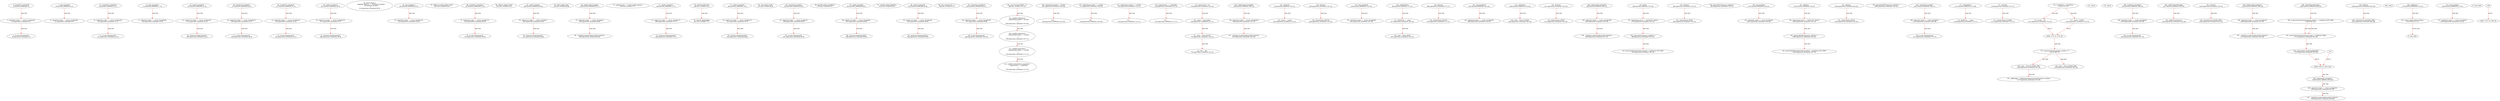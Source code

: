 digraph  {
13 [label="2_ transferTo_txorigin39\n13-function_definition-3-6", type_label=function_definition];
29 [label="3_ require(tx.origin == owner_txorigin39);\n29-expression_statement-4-4", type_label=expression_statement];
38 [label="4_ to.call.value(amount);\n38-expression_statement-5-5", type_label=expression_statement];
53 [label="7_ bug_txorigin36\n53-function_definition-8-10", type_label=function_definition];
61 [label="8_ require(tx.origin == owner_txorigin36);\n61-expression_statement-9-9", type_label=expression_statement];
76 [label="11_ transferTo_txorigin35\n76-function_definition-12-15", type_label=function_definition];
92 [label="12_ require(tx.origin == owner_txorigin35);\n92-expression_statement-13-13", type_label=expression_statement];
101 [label="13_ to.call.value(amount);\n101-expression_statement-14-14", type_label=expression_statement];
112 [label="16_ bug_txorigin40\n112-function_definition-17-19", type_label=function_definition];
120 [label="17_ require(tx.origin == owner_txorigin40);\n120-expression_statement-18-18", type_label=expression_statement];
135 [label="20_ sendto_txorigin33\n135-function_definition-21-24", type_label=function_definition];
151 [label="21_ require (tx.origin == owner_txorigin33);\n151-expression_statement-22-22", type_label=expression_statement];
160 [label="22_ receiver.transfer(amount);\n160-expression_statement-23-23", type_label=expression_statement];
173 [label="25_ transferTo_txorigin27\n173-function_definition-26-29", type_label=function_definition];
189 [label="26_ require(tx.origin == owner_txorigin27);\n189-expression_statement-27-27", type_label=expression_statement];
198 [label="27_ to.call.value(amount);\n198-expression_statement-28-28", type_label=expression_statement];
217 [label="30_ transferTo_txorigin31\n217-function_definition-31-34", type_label=function_definition];
233 [label="31_ require(tx.origin == owner_txorigin31);\n233-expression_statement-32-32", type_label=expression_statement];
242 [label="32_ to.call.value(amount);\n242-expression_statement-33-33", type_label=expression_statement];
261 [label="35_ sendto_txorigin13\n261-function_definition-36-39", type_label=function_definition];
277 [label="36_ require (tx.origin == owner_txorigin13);\n277-expression_statement-37-37", type_label=expression_statement];
286 [label="37_ receiver.transfer(amount);\n286-expression_statement-38-38", type_label=expression_statement];
312 [label="48_ struct Guess {\n        mapping (address => PaidStatus) players;\n        uint guesses_number;\n    }\n312-expression_statement-49-52", type_label=expression_statement];
325 [label="52_ bug_txorigin12\n325-function_definition-53-55", type_label=function_definition];
333 [label="53_ require(tx.origin == owner_txorigin12);\n333-expression_statement-54-54", type_label=expression_statement];
342 [label="55_ address payable public owner;\n342-new_variable-56-56", type_label=new_variable];
347 [label="56_ transferTo_txorigin11\n347-function_definition-57-60", type_label=function_definition];
363 [label="57_ require(tx.origin == owner_txorigin11);\n363-expression_statement-58-58", type_label=expression_statement];
372 [label="58_ to.call.value(amount);\n372-expression_statement-59-59", type_label=expression_statement];
381 [label="60_ address public oracle;\n381-new_variable-61-61", type_label=new_variable];
386 [label="61_ sendto_txorigin1\n386-function_definition-62-65", type_label=function_definition];
402 [label="62_ require (tx.origin == owner_txorigin1);\n402-expression_statement-63-63", type_label=expression_statement];
411 [label="63_ receiver.transfer(amount);\n411-expression_statement-64-64", type_label=expression_statement];
418 [label="65_ State public state;\n418-new_variable-66-66", type_label=new_variable];
424 [label="66_ withdrawAll_txorigin2\n424-function_definition-67-70", type_label=function_definition];
436 [label="67_ require(tx.origin == owner_txorigin2);\n436-expression_statement-68-68", type_label=expression_statement];
445 [label="68_ _recipient.transfer(address(this).balance);\n445-expression_statement-69-69", type_label=expression_statement];
456 [label="70_ mapping (uint => Guess) public guesses;\n456-new_variable-71-71", type_label=new_variable];
464 [label="71_ sendto_txorigin17\n464-function_definition-72-75", type_label=function_definition];
480 [label="72_ require (tx.origin == owner_txorigin17);\n480-expression_statement-73-73", type_label=expression_statement];
489 [label="73_ receiver.transfer(amount);\n489-expression_statement-74-74", type_label=expression_statement];
496 [label="75_ uint256 public bet;\n496-new_variable-76-76", type_label=new_variable];
501 [label="76_ uint256 splitJackpot;\n501-new_variable-77-77", type_label=new_variable];
505 [label="77_ sendto_txorigin37\n505-function_definition-78-81", type_label=function_definition];
521 [label="78_ require (tx.origin == owner_txorigin37);\n521-expression_statement-79-79", type_label=expression_statement];
530 [label="79_ receiver.transfer(amount);\n530-expression_statement-80-80", type_label=expression_statement];
537 [label="81_ uint public result;\n537-new_variable-82-82", type_label=new_variable];
542 [label="82_ transferTo_txorigin3\n542-function_definition-83-86", type_label=function_definition];
558 [label="83_ require(tx.origin == owner_txorigin3);\n558-expression_statement-84-84", type_label=expression_statement];
567 [label="84_ to.call.value(amount);\n567-expression_statement-85-85", type_label=expression_statement];
576 [label="86_ uint256 public initialPrice;\n576-new_variable-87-87", type_label=new_variable];
581 [label="87_ sendto_txorigin9\n581-function_definition-88-91", type_label=function_definition];
597 [label="88_ require (tx.origin == owner_txorigin9);\n597-expression_statement-89-89", type_label=expression_statement];
606 [label="89_ receiver.transfer(amount);\n606-expression_statement-90-90", type_label=expression_statement];
613 [label="91_ uint256 public finalPrice;\n613-new_variable-92-92", type_label=new_variable];
618 [label="92_ sendto_txorigin25\n618-function_definition-93-96", type_label=function_definition];
634 [label="93_ require (tx.origin == owner_txorigin25);\n634-expression_statement-94-94", type_label=expression_statement];
643 [label="94_ receiver.transfer(amount);\n643-expression_statement-95-95", type_label=expression_statement];
650 [label="96_ uint constant UP = 1;\n650-new_variable-97-97", type_label=new_variable];
655 [label="97_ transferTo_txorigin19\n655-function_definition-98-101", type_label=function_definition];
671 [label="98_ require(tx.origin == owner_txorigin19);\n671-expression_statement-99-99", type_label=expression_statement];
680 [label="99_ to.call.value(amount);\n680-expression_statement-100-100", type_label=expression_statement];
689 [label="101_ uint constant DOWN = 0;\n689-new_variable-102-102", type_label=new_variable];
694 [label="102_ modifier byPlayer(){\n        require(msg.sender != oracle);\n        _;\n    }\n694-expression_statement-103-106", type_label=expression_statement];
697 [label="103_ require(msg.sender != oracle);\n697-expression_statement-104-104", type_label=expression_statement];
706 [label="104_ _;\n706-expression_statement-105-105", type_label=expression_statement];
708 [label="106_ modifier byOwner(){\n        require(msg.sender == owner);\n        _;\n    }\n708-expression_statement-107-110", type_label=expression_statement];
711 [label="107_ require(msg.sender == owner);\n711-expression_statement-108-108", type_label=expression_statement];
720 [label="108_ _;\n720-expression_statement-109-109", type_label=expression_statement];
722 [label="110_ modifier byOracle(){\n        require(msg.sender == oracle);\n        _;\n    }\n722-expression_statement-111-114", type_label=expression_statement];
725 [label="111_ require(msg.sender == oracle);\n725-expression_statement-112-112", type_label=expression_statement];
734 [label="112_ _;\n734-expression_statement-113-113", type_label=expression_statement];
736 [label="114_ modifier inState(State expected) {\n        require(state == expected);\n        _;\n    }\n736-expression_statement-115-118", type_label=expression_statement];
744 [label="115_ require(state == expected);\n744-expression_statement-116-116", type_label=expression_statement];
751 [label="116_ _;\n751-expression_statement-117-117", type_label=expression_statement];
759 [label="119_ require(_bet > 0);\n759-expression_statement-120-120", type_label=expression_statement];
766 [label="120_ owner = msg.sender;\n766-expression_statement-121-121", type_label=expression_statement];
772 [label="121_ state = State.SETUP;\n772-expression_statement-122-122", type_label=expression_statement];
778 [label="122_ bet = _bet;\n778-expression_statement-123-123", type_label=expression_statement];
786 [label="125_ withdrawAll_txorigin26\n786-function_definition-126-129", type_label=function_definition];
798 [label="126_ require(tx.origin == owner_txorigin26);\n798-expression_statement-127-127", type_label=expression_statement];
807 [label="127_ _recipient.transfer(address(this).balance);\n807-expression_statement-128-128", type_label=expression_statement];
818 [label="129_ setOracle\n818-function_definition-130-133", type_label=function_definition];
826 [label="129_ byOwner\n826-expression_statement-130-130", type_label=expression_statement];
828 [label="129_ inState(State.SETUP)\n828-expression_statement-130-130", type_label=expression_statement];
835 [label="130_ oracle = _oracle;\n835-expression_statement-131-131", type_label=expression_statement];
843 [label="133_ bug_txorigin20\n843-function_definition-134-136", type_label=function_definition];
851 [label="134_ require(tx.origin == owner_txorigin20);\n851-expression_statement-135-135", type_label=expression_statement];
860 [label="136_ setInitialPrice\n860-function_definition-137-141", type_label=function_definition];
868 [label="136_ byOracle\n868-expression_statement-137-137", type_label=expression_statement];
870 [label="136_ inState(State.SETUP)\n870-expression_statement-137-137", type_label=expression_statement];
877 [label="137_ initialPrice = _value;\n877-expression_statement-138-138", type_label=expression_statement];
881 [label="138_ state = State.OPEN;\n881-expression_statement-139-139", type_label=expression_statement];
891 [label="141_ bug_txorigin32\n891-function_definition-142-144", type_label=function_definition];
899 [label="142_ require(tx.origin == owner_txorigin32);\n899-expression_statement-143-143", type_label=expression_statement];
908 [label="144_ closeGame\n908-function_definition-145-148", type_label=function_definition];
911 [label="144_ byOwner\n911-expression_statement-145-145", type_label=expression_statement];
913 [label="144_ inState(State.OPEN)\n913-expression_statement-145-145", type_label=expression_statement];
920 [label="145_ state = State.CLOSED;\n920-expression_statement-146-146", type_label=expression_statement];
928 [label="148_ withdrawAll_txorigin38\n928-function_definition-149-152", type_label=function_definition];
940 [label="149_ require(tx.origin == owner_txorigin38);\n940-expression_statement-150-150", type_label=expression_statement];
949 [label="150_ _recipient.transfer(address(this).balance);\n949-expression_statement-151-151", type_label=expression_statement];
960 [label="152_ betUp\n960-function_definition-153-158", type_label=function_definition];
964 [label="152_ byPlayer\n964-expression_statement-153-153", type_label=expression_statement];
966 [label="152_ inState(State.OPEN)\n966-expression_statement-153-153", type_label=expression_statement];
973 [label="153_ require(msg.value == (bet*0.001 ether));\n973-expression_statement-154-154", type_label=expression_statement];
986 [label="154_ guesses[UP].guesses_number++;\n986-expression_statement-155-155", type_label=expression_statement];
987 [label="154_ guesses[UP].guesses_number++\n987-expression_statement-155-155", type_label=expression_statement];
993 [label="155_ guesses[UP].players[msg.sender] = PaidStatus.NOT_PAID;\n993-expression_statement-156-156", type_label=expression_statement];
1015 [label="158_ bug_txorigin4\n1015-function_definition-159-161", type_label=function_definition];
1023 [label="159_ require(tx.origin == owner_txorigin4);\n1023-expression_statement-160-160", type_label=expression_statement];
1032 [label="161_ betDown\n1032-function_definition-162-167", type_label=function_definition];
1036 [label="161_ byPlayer\n1036-expression_statement-162-162", type_label=expression_statement];
1038 [label="161_ inState(State.OPEN)\n1038-expression_statement-162-162", type_label=expression_statement];
1045 [label="162_ require(msg.value == (bet*0.001 ether));\n1045-expression_statement-163-163", type_label=expression_statement];
1058 [label="163_ guesses[DOWN].guesses_number++;\n1058-expression_statement-164-164", type_label=expression_statement];
1059 [label="163_ guesses[DOWN].guesses_number++\n1059-expression_statement-164-164", type_label=expression_statement];
1065 [label="164_ guesses[DOWN].players[msg.sender] = PaidStatus.NOT_PAID;\n1065-expression_statement-165-165", type_label=expression_statement];
1087 [label="167_ transferTo_txorigin7\n1087-function_definition-168-171", type_label=function_definition];
1103 [label="168_ require(tx.origin == owner_txorigin7);\n1103-expression_statement-169-169", type_label=expression_statement];
1112 [label="169_ to.call.value(amount);\n1112-expression_statement-170-170", type_label=expression_statement];
1121 [label="171_ setFinalPrice\n1121-function_definition-172-188", type_label=function_definition];
1129 [label="171_ byOracle\n1129-expression_statement-172-172", type_label=expression_statement];
1131 [label="171_ inState(State.CLOSED)\n1131-expression_statement-172-172", type_label=expression_statement];
1138 [label="172_ finalPrice = _value;\n1138-expression_statement-173-173", type_label=expression_statement];
1146 [label="174_ if_finalPrice > initialPrice\n1146-if-175-179", type_label=if];
2543 [label="174_ end_if", type_label=end_if];
1151 [label="175_ result = UP;\n1151-expression_statement-176-176", type_label=expression_statement];
1156 [label="177_ result = DOWN;\n1156-expression_statement-178-178", type_label=expression_statement];
1160 [label="179_ if_guesses[result].guesses_number > 0\n1160-if-180-187", type_label=if];
2557 [label="179_ end_if", type_label=end_if];
1169 [label="180_ state = State.PLAYERS_WIN;\n1169-expression_statement-181-181", type_label=expression_statement];
1175 [label="181_ splitJackpot = getBalance()/guesses[result].guesses_number;\n1175-expression_statement-182-182", type_label=expression_statement];
1193 [label="184_ state = State.OWNER_WIN;\n1193-expression_statement-185-185", type_label=expression_statement];
1203 [label="188_ transferTo_txorigin23\n1203-function_definition-189-192", type_label=function_definition];
1219 [label="189_ require(tx.origin == owner_txorigin23);\n1219-expression_statement-190-190", type_label=expression_statement];
1228 [label="190_ to.call.value(amount);\n1228-expression_statement-191-191", type_label=expression_statement];
1237 [label="192_ collectOwnerWinnings\n1237-function_definition-193-195", type_label=function_definition];
1240 [label="192_ byOwner\n1240-expression_statement-193-193", type_label=expression_statement];
1242 [label="192_ inState(State.OWNER_WIN)\n1242-expression_statement-193-193", type_label=expression_statement];
1249 [label="193_ selfdestruct(owner);\n1249-expression_statement-194-194", type_label=expression_statement];
1254 [label="195_ withdrawAll_txorigin14\n1254-function_definition-196-199", type_label=function_definition];
1266 [label="196_ require(tx.origin == owner_txorigin14);\n1266-expression_statement-197-197", type_label=expression_statement];
1275 [label="197_ _recipient.transfer(address(this).balance);\n1275-expression_statement-198-198", type_label=expression_statement];
1286 [label="199_ collectPlayerWinnings\n1286-function_definition-200-205", type_label=function_definition];
1289 [label="199_ byPlayer\n1289-expression_statement-200-200", type_label=expression_statement];
1291 [label="199_ inState(State.PLAYERS_WIN)\n1291-expression_statement-200-200", type_label=expression_statement];
1298 [label="200_ if_guesses[result].players[msg.sender] == PaidStatus.NOT_PAID\n1298-if-201-204", type_label=if];
2695 [label="200_ end_if", type_label=end_if];
1313 [label="201_ guesses[result].players[msg.sender] = PaidStatus.PAID;\n1313-expression_statement-202-202", type_label=expression_statement];
1327 [label="202_ msg.sender.transfer(splitJackpot);\n1327-expression_statement-203-203", type_label=expression_statement];
1338 [label="205_ withdrawAll_txorigin30\n1338-function_definition-206-209", type_label=function_definition];
1350 [label="206_ require(tx.origin == owner_txorigin30);\n1350-expression_statement-207-207", type_label=expression_statement];
1359 [label="207_ _recipient.transfer(address(this).balance);\n1359-expression_statement-208-208", type_label=expression_statement];
1370 [label="209_ getBalance\n1370-function_definition-210-212", type_label=function_definition];
1379 [label="210_ return address(this).balance;\n1379-return-211-211", type_label=return];
1385 [label="212_ bug_txorigin8\n1385-function_definition-213-215", type_label=function_definition];
1393 [label="213_ require(tx.origin == owner_txorigin8);\n1393-expression_statement-214-214", type_label=expression_statement];
1 [label="0_ start_node", type_label=start];
2 [label="0_ exit_node", type_label=exit];
"(2543, (174, 8), (178, 9))";
1199;
"(2557, (179, 8), (186, 9))";
"(2695, (200, 8), (203, 24))";
1337;
13 -> 29  [color=red, controlflow_type=next_line, edge_type=CFG_edge, key=0, label=next_line];
29 -> 38  [color=red, controlflow_type=next_line, edge_type=CFG_edge, key=0, label=next_line];
53 -> 61  [color=red, controlflow_type=next_line, edge_type=CFG_edge, key=0, label=next_line];
76 -> 92  [color=red, controlflow_type=next_line, edge_type=CFG_edge, key=0, label=next_line];
92 -> 101  [color=red, controlflow_type=next_line, edge_type=CFG_edge, key=0, label=next_line];
112 -> 120  [color=red, controlflow_type=next_line, edge_type=CFG_edge, key=0, label=next_line];
135 -> 151  [color=red, controlflow_type=next_line, edge_type=CFG_edge, key=0, label=next_line];
151 -> 160  [color=red, controlflow_type=next_line, edge_type=CFG_edge, key=0, label=next_line];
173 -> 189  [color=red, controlflow_type=next_line, edge_type=CFG_edge, key=0, label=next_line];
189 -> 198  [color=red, controlflow_type=next_line, edge_type=CFG_edge, key=0, label=next_line];
217 -> 233  [color=red, controlflow_type=next_line, edge_type=CFG_edge, key=0, label=next_line];
233 -> 242  [color=red, controlflow_type=next_line, edge_type=CFG_edge, key=0, label=next_line];
261 -> 277  [color=red, controlflow_type=next_line, edge_type=CFG_edge, key=0, label=next_line];
277 -> 286  [color=red, controlflow_type=next_line, edge_type=CFG_edge, key=0, label=next_line];
325 -> 333  [color=red, controlflow_type=next_line, edge_type=CFG_edge, key=0, label=next_line];
347 -> 363  [color=red, controlflow_type=next_line, edge_type=CFG_edge, key=0, label=next_line];
363 -> 372  [color=red, controlflow_type=next_line, edge_type=CFG_edge, key=0, label=next_line];
386 -> 402  [color=red, controlflow_type=next_line, edge_type=CFG_edge, key=0, label=next_line];
402 -> 411  [color=red, controlflow_type=next_line, edge_type=CFG_edge, key=0, label=next_line];
424 -> 436  [color=red, controlflow_type=next_line, edge_type=CFG_edge, key=0, label=next_line];
436 -> 445  [color=red, controlflow_type=next_line, edge_type=CFG_edge, key=0, label=next_line];
464 -> 480  [color=red, controlflow_type=next_line, edge_type=CFG_edge, key=0, label=next_line];
480 -> 489  [color=red, controlflow_type=next_line, edge_type=CFG_edge, key=0, label=next_line];
496 -> 501  [color=red, controlflow_type=next_line, edge_type=CFG_edge, key=0, label=next_line];
505 -> 521  [color=red, controlflow_type=next_line, edge_type=CFG_edge, key=0, label=next_line];
521 -> 530  [color=red, controlflow_type=next_line, edge_type=CFG_edge, key=0, label=next_line];
542 -> 558  [color=red, controlflow_type=next_line, edge_type=CFG_edge, key=0, label=next_line];
558 -> 567  [color=red, controlflow_type=next_line, edge_type=CFG_edge, key=0, label=next_line];
581 -> 597  [color=red, controlflow_type=next_line, edge_type=CFG_edge, key=0, label=next_line];
597 -> 606  [color=red, controlflow_type=next_line, edge_type=CFG_edge, key=0, label=next_line];
618 -> 634  [color=red, controlflow_type=next_line, edge_type=CFG_edge, key=0, label=next_line];
634 -> 643  [color=red, controlflow_type=next_line, edge_type=CFG_edge, key=0, label=next_line];
655 -> 671  [color=red, controlflow_type=next_line, edge_type=CFG_edge, key=0, label=next_line];
671 -> 680  [color=red, controlflow_type=next_line, edge_type=CFG_edge, key=0, label=next_line];
689 -> 694  [color=red, controlflow_type=next_line, edge_type=CFG_edge, key=0, label=next_line];
694 -> 708  [color=red, controlflow_type=next_line, edge_type=CFG_edge, key=0, label=next_line];
697 -> 706  [color=red, controlflow_type=next_line, edge_type=CFG_edge, key=0, label=next_line];
708 -> 722  [color=red, controlflow_type=next_line, edge_type=CFG_edge, key=0, label=next_line];
711 -> 720  [color=red, controlflow_type=next_line, edge_type=CFG_edge, key=0, label=next_line];
722 -> 736  [color=red, controlflow_type=next_line, edge_type=CFG_edge, key=0, label=next_line];
725 -> 734  [color=red, controlflow_type=next_line, edge_type=CFG_edge, key=0, label=next_line];
744 -> 751  [color=red, controlflow_type=next_line, edge_type=CFG_edge, key=0, label=next_line];
759 -> 766  [color=red, controlflow_type=next_line, edge_type=CFG_edge, key=0, label=next_line];
766 -> 772  [color=red, controlflow_type=next_line, edge_type=CFG_edge, key=0, label=next_line];
772 -> 778  [color=red, controlflow_type=next_line, edge_type=CFG_edge, key=0, label=next_line];
786 -> 798  [color=red, controlflow_type=next_line, edge_type=CFG_edge, key=0, label=next_line];
798 -> 807  [color=red, controlflow_type=next_line, edge_type=CFG_edge, key=0, label=next_line];
818 -> 835  [color=red, controlflow_type=next_line, edge_type=CFG_edge, key=0, label=next_line];
826 -> 828  [color=red, controlflow_type=next_line, edge_type=CFG_edge, key=0, label=next_line];
843 -> 851  [color=red, controlflow_type=next_line, edge_type=CFG_edge, key=0, label=next_line];
860 -> 877  [color=red, controlflow_type=next_line, edge_type=CFG_edge, key=0, label=next_line];
868 -> 870  [color=red, controlflow_type=next_line, edge_type=CFG_edge, key=0, label=next_line];
877 -> 881  [color=red, controlflow_type=next_line, edge_type=CFG_edge, key=0, label=next_line];
891 -> 899  [color=red, controlflow_type=next_line, edge_type=CFG_edge, key=0, label=next_line];
908 -> 920  [color=red, controlflow_type=next_line, edge_type=CFG_edge, key=0, label=next_line];
911 -> 913  [color=red, controlflow_type=next_line, edge_type=CFG_edge, key=0, label=next_line];
928 -> 940  [color=red, controlflow_type=next_line, edge_type=CFG_edge, key=0, label=next_line];
940 -> 949  [color=red, controlflow_type=next_line, edge_type=CFG_edge, key=0, label=next_line];
960 -> 973  [color=red, controlflow_type=next_line, edge_type=CFG_edge, key=0, label=next_line];
964 -> 966  [color=red, controlflow_type=next_line, edge_type=CFG_edge, key=0, label=next_line];
973 -> 986  [color=red, controlflow_type=next_line, edge_type=CFG_edge, key=0, label=next_line];
986 -> 993  [color=red, controlflow_type=next_line, edge_type=CFG_edge, key=0, label=next_line];
1015 -> 1023  [color=red, controlflow_type=next_line, edge_type=CFG_edge, key=0, label=next_line];
1032 -> 1045  [color=red, controlflow_type=next_line, edge_type=CFG_edge, key=0, label=next_line];
1036 -> 1038  [color=red, controlflow_type=next_line, edge_type=CFG_edge, key=0, label=next_line];
1045 -> 1058  [color=red, controlflow_type=next_line, edge_type=CFG_edge, key=0, label=next_line];
1058 -> 1065  [color=red, controlflow_type=next_line, edge_type=CFG_edge, key=0, label=next_line];
1087 -> 1103  [color=red, controlflow_type=next_line, edge_type=CFG_edge, key=0, label=next_line];
1103 -> 1112  [color=red, controlflow_type=next_line, edge_type=CFG_edge, key=0, label=next_line];
1121 -> 1138  [color=red, controlflow_type=next_line, edge_type=CFG_edge, key=0, label=next_line];
1129 -> 1131  [color=red, controlflow_type=next_line, edge_type=CFG_edge, key=0, label=next_line];
1146 -> 1151  [color=red, controlflow_type=pos_next, edge_type=CFG_edge, key=0, label=pos_next];
1146 -> 1156  [color=red, controlflow_type=neg_next, edge_type=CFG_edge, key=0, label=neg_next];
1151 -> "(2543, (174, 8), (178, 9))"  [color=red, controlflow_type=end_if, edge_type=CFG_edge, key=0, label=end_if];
1156 -> "(2543, (174, 8), (178, 9))"  [color=red, controlflow_type=end_if, edge_type=CFG_edge, key=0, label=end_if];
1160 -> 1169  [color=red, controlflow_type=pos_next, edge_type=CFG_edge, key=0, label=pos_next];
1160 -> 1193  [color=red, controlflow_type=neg_next, edge_type=CFG_edge, key=0, label=neg_next];
1169 -> 1175  [color=red, controlflow_type=next_line, edge_type=CFG_edge, key=0, label=next_line];
1203 -> 1219  [color=red, controlflow_type=next_line, edge_type=CFG_edge, key=0, label=next_line];
1219 -> 1228  [color=red, controlflow_type=next_line, edge_type=CFG_edge, key=0, label=next_line];
1237 -> 1249  [color=red, controlflow_type=next_line, edge_type=CFG_edge, key=0, label=next_line];
1240 -> 1242  [color=red, controlflow_type=next_line, edge_type=CFG_edge, key=0, label=next_line];
1254 -> 1266  [color=red, controlflow_type=next_line, edge_type=CFG_edge, key=0, label=next_line];
1266 -> 1275  [color=red, controlflow_type=next_line, edge_type=CFG_edge, key=0, label=next_line];
1286 -> 1298  [color=red, controlflow_type=next_line, edge_type=CFG_edge, key=0, label=next_line];
1289 -> 1291  [color=red, controlflow_type=next_line, edge_type=CFG_edge, key=0, label=next_line];
1298 -> 1313  [color=red, controlflow_type=pos_next, edge_type=CFG_edge, key=0, label=pos_next];
1298 -> 1313  [color=red, controlflow_type=neg_next, edge_type=CFG_edge, key=1, label=neg_next];
1313 -> 1327  [color=red, controlflow_type=next_line, edge_type=CFG_edge, key=0, label=next_line];
1327 -> "(2695, (200, 8), (203, 24))"  [color=red, controlflow_type=end_if, edge_type=CFG_edge, key=0, label=end_if];
1338 -> 1350  [color=red, controlflow_type=next_line, edge_type=CFG_edge, key=0, label=next_line];
1350 -> 1359  [color=red, controlflow_type=next_line, edge_type=CFG_edge, key=0, label=next_line];
1370 -> 1379  [color=red, controlflow_type=next_line, edge_type=CFG_edge, key=0, label=next_line];
1379 -> 2  [color=red, controlflow_type=return_exit, edge_type=CFG_edge, key=0, label=return_exit];
1385 -> 1393  [color=red, controlflow_type=next_line, edge_type=CFG_edge, key=0, label=next_line];
"(2543, (174, 8), (178, 9))" -> 1160  [color=red, controlflow_type=next_line, edge_type=CFG_edge, key=0, label=next_line];
1199 -> "(2557, (179, 8), (186, 9))"  [color=red, controlflow_type=end_if, edge_type=CFG_edge, key=0, label=end_if];
"(2695, (200, 8), (203, 24))" -> 1338  [color=red, controlflow_type=next_line, edge_type=CFG_edge, key=0, label=next_line];
1337 -> "(2695, (200, 8), (203, 24))"  [color=red, controlflow_type=end_if, edge_type=CFG_edge, key=0, label=end_if];
}
